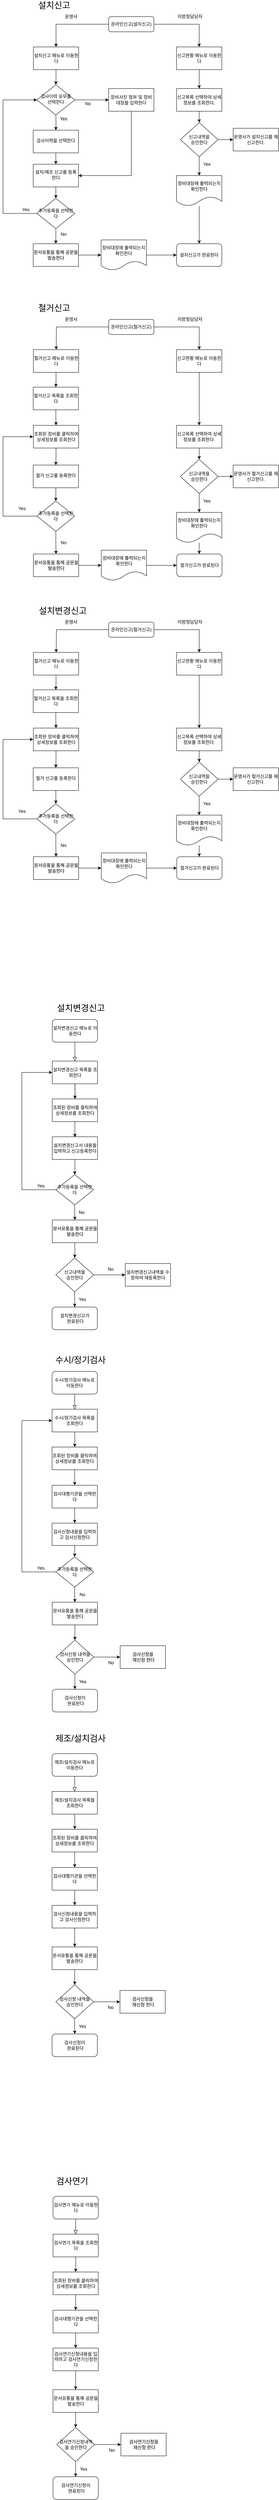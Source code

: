 <mxfile version="14.5.8" type="github">
  <diagram id="C5RBs43oDa-KdzZeNtuy" name="Page-1">
    <mxGraphModel dx="1422" dy="762" grid="1" gridSize="10" guides="1" tooltips="1" connect="1" arrows="1" fold="1" page="1" pageScale="1" pageWidth="827" pageHeight="1169" math="0" shadow="0">
      <root>
        <mxCell id="WIyWlLk6GJQsqaUBKTNV-0" />
        <mxCell id="WIyWlLk6GJQsqaUBKTNV-1" parent="WIyWlLk6GJQsqaUBKTNV-0" />
        <mxCell id="lxTzyP9Jyycn0VTd-L1F-77" value="" style="edgeStyle=orthogonalEdgeStyle;rounded=0;orthogonalLoop=1;jettySize=auto;html=1;entryX=0.5;entryY=0;entryDx=0;entryDy=0;" parent="WIyWlLk6GJQsqaUBKTNV-1" source="WIyWlLk6GJQsqaUBKTNV-3" edge="1" target="Eu_mf2mGly2LNpTWScYB-71">
          <mxGeometry relative="1" as="geometry">
            <mxPoint x="220" y="180" as="targetPoint" />
          </mxGeometry>
        </mxCell>
        <mxCell id="Eu_mf2mGly2LNpTWScYB-67" style="edgeStyle=orthogonalEdgeStyle;rounded=0;orthogonalLoop=1;jettySize=auto;html=1;entryX=0.5;entryY=0;entryDx=0;entryDy=0;" edge="1" parent="WIyWlLk6GJQsqaUBKTNV-1" source="WIyWlLk6GJQsqaUBKTNV-3" target="Eu_mf2mGly2LNpTWScYB-70">
          <mxGeometry relative="1" as="geometry">
            <Array as="points">
              <mxPoint x="600" y="100" />
            </Array>
          </mxGeometry>
        </mxCell>
        <mxCell id="WIyWlLk6GJQsqaUBKTNV-3" value="온라인신고(설치신고)" style="rounded=1;whiteSpace=wrap;html=1;fontSize=12;glass=0;strokeWidth=1;shadow=0;" parent="WIyWlLk6GJQsqaUBKTNV-1" vertex="1">
          <mxGeometry x="360" y="80" width="120" height="40" as="geometry" />
        </mxCell>
        <mxCell id="Ld-m0rTdNNkQz6go5yyE-4" value="" style="edgeStyle=orthogonalEdgeStyle;rounded=0;orthogonalLoop=1;jettySize=auto;html=1;" parent="WIyWlLk6GJQsqaUBKTNV-1" edge="1">
          <mxGeometry relative="1" as="geometry">
            <mxPoint x="270" y="300" as="sourcePoint" />
            <mxPoint x="360" y="300" as="targetPoint" />
          </mxGeometry>
        </mxCell>
        <mxCell id="Ld-m0rTdNNkQz6go5yyE-38" value="" style="edgeStyle=orthogonalEdgeStyle;rounded=0;orthogonalLoop=1;jettySize=auto;html=1;" parent="WIyWlLk6GJQsqaUBKTNV-1" target="Ld-m0rTdNNkQz6go5yyE-37" edge="1">
          <mxGeometry relative="1" as="geometry">
            <mxPoint x="220" y="340" as="sourcePoint" />
          </mxGeometry>
        </mxCell>
        <mxCell id="WIyWlLk6GJQsqaUBKTNV-6" value="검사이력 유무를 선택한다" style="rhombus;whiteSpace=wrap;html=1;shadow=0;fontFamily=Helvetica;fontSize=12;align=center;strokeWidth=1;spacing=6;spacingTop=-4;" parent="WIyWlLk6GJQsqaUBKTNV-1" vertex="1">
          <mxGeometry x="170" y="260" width="100" height="80" as="geometry" />
        </mxCell>
        <mxCell id="Ld-m0rTdNNkQz6go5yyE-19" style="edgeStyle=orthogonalEdgeStyle;rounded=0;orthogonalLoop=1;jettySize=auto;html=1;entryX=1;entryY=0.5;entryDx=0;entryDy=0;" parent="WIyWlLk6GJQsqaUBKTNV-1" target="Ld-m0rTdNNkQz6go5yyE-39" edge="1">
          <mxGeometry relative="1" as="geometry">
            <mxPoint x="290" y="530" as="targetPoint" />
            <Array as="points">
              <mxPoint x="420" y="330" />
              <mxPoint x="420" y="500" />
            </Array>
            <mxPoint x="430" y="330" as="sourcePoint" />
          </mxGeometry>
        </mxCell>
        <mxCell id="Ld-m0rTdNNkQz6go5yyE-5" value="No" style="text;html=1;align=center;verticalAlign=middle;resizable=0;points=[];autosize=1;" parent="WIyWlLk6GJQsqaUBKTNV-1" vertex="1">
          <mxGeometry x="290" y="300" width="30" height="20" as="geometry" />
        </mxCell>
        <mxCell id="Eu_mf2mGly2LNpTWScYB-81" style="edgeStyle=orthogonalEdgeStyle;rounded=0;orthogonalLoop=1;jettySize=auto;html=1;exitX=1;exitY=0.5;exitDx=0;exitDy=0;entryX=0;entryY=0.5;entryDx=0;entryDy=0;" edge="1" parent="WIyWlLk6GJQsqaUBKTNV-1" source="Ld-m0rTdNNkQz6go5yyE-28" target="Eu_mf2mGly2LNpTWScYB-83">
          <mxGeometry relative="1" as="geometry">
            <mxPoint x="710" y="405" as="targetPoint" />
          </mxGeometry>
        </mxCell>
        <mxCell id="Eu_mf2mGly2LNpTWScYB-172" value="" style="edgeStyle=orthogonalEdgeStyle;rounded=0;orthogonalLoop=1;jettySize=auto;html=1;" edge="1" parent="WIyWlLk6GJQsqaUBKTNV-1" source="Ld-m0rTdNNkQz6go5yyE-28" target="Eu_mf2mGly2LNpTWScYB-167">
          <mxGeometry relative="1" as="geometry" />
        </mxCell>
        <mxCell id="Ld-m0rTdNNkQz6go5yyE-28" value="신고내역을 &lt;br&gt;승인한다" style="rhombus;whiteSpace=wrap;html=1;" parent="WIyWlLk6GJQsqaUBKTNV-1" vertex="1">
          <mxGeometry x="550" y="360" width="100" height="90" as="geometry" />
        </mxCell>
        <mxCell id="Ld-m0rTdNNkQz6go5yyE-40" value="" style="edgeStyle=orthogonalEdgeStyle;rounded=0;orthogonalLoop=1;jettySize=auto;html=1;" parent="WIyWlLk6GJQsqaUBKTNV-1" source="Ld-m0rTdNNkQz6go5yyE-37" target="Ld-m0rTdNNkQz6go5yyE-39" edge="1">
          <mxGeometry relative="1" as="geometry" />
        </mxCell>
        <mxCell id="Ld-m0rTdNNkQz6go5yyE-37" value="검사이력을 선택한다" style="whiteSpace=wrap;html=1;shadow=0;strokeWidth=1;spacing=6;spacingTop=-4;" parent="WIyWlLk6GJQsqaUBKTNV-1" vertex="1">
          <mxGeometry x="160" y="380" width="120" height="60" as="geometry" />
        </mxCell>
        <mxCell id="Ld-m0rTdNNkQz6go5yyE-45" value="" style="edgeStyle=orthogonalEdgeStyle;rounded=0;orthogonalLoop=1;jettySize=auto;html=1;" parent="WIyWlLk6GJQsqaUBKTNV-1" source="Ld-m0rTdNNkQz6go5yyE-39" edge="1">
          <mxGeometry relative="1" as="geometry">
            <mxPoint x="220" y="560" as="targetPoint" />
          </mxGeometry>
        </mxCell>
        <mxCell id="Ld-m0rTdNNkQz6go5yyE-39" value="&lt;span&gt;설치/제조 신고를 등록한다&lt;/span&gt;" style="whiteSpace=wrap;html=1;shadow=0;strokeWidth=1;spacing=6;spacingTop=-4;" parent="WIyWlLk6GJQsqaUBKTNV-1" vertex="1">
          <mxGeometry x="160" y="470" width="120" height="60" as="geometry" />
        </mxCell>
        <mxCell id="Ld-m0rTdNNkQz6go5yyE-41" value="Yes" style="text;html=1;align=center;verticalAlign=middle;resizable=0;points=[];autosize=1;" parent="WIyWlLk6GJQsqaUBKTNV-1" vertex="1">
          <mxGeometry x="220" y="340" width="40" height="20" as="geometry" />
        </mxCell>
        <mxCell id="Ld-m0rTdNNkQz6go5yyE-42" value="Yes" style="text;html=1;align=center;verticalAlign=middle;resizable=0;points=[];autosize=1;" parent="WIyWlLk6GJQsqaUBKTNV-1" vertex="1">
          <mxGeometry x="600" y="460" width="40" height="20" as="geometry" />
        </mxCell>
        <mxCell id="Ld-m0rTdNNkQz6go5yyE-43" value="설치신고가 완료된다" style="rounded=1;whiteSpace=wrap;html=1;" parent="WIyWlLk6GJQsqaUBKTNV-1" vertex="1">
          <mxGeometry x="540" y="680" width="120" height="60" as="geometry" />
        </mxCell>
        <mxCell id="lxTzyP9Jyycn0VTd-L1F-42" value="" style="rounded=0;html=1;jettySize=auto;orthogonalLoop=1;fontSize=11;endArrow=block;endFill=0;endSize=8;strokeWidth=1;shadow=0;labelBackgroundColor=none;edgeStyle=orthogonalEdgeStyle;" parent="WIyWlLk6GJQsqaUBKTNV-1" source="lxTzyP9Jyycn0VTd-L1F-43" edge="1">
          <mxGeometry relative="1" as="geometry">
            <mxPoint x="270.5" y="2840" as="targetPoint" />
          </mxGeometry>
        </mxCell>
        <mxCell id="lxTzyP9Jyycn0VTd-L1F-43" value="설치변경신고 메뉴로 이동한다" style="rounded=1;whiteSpace=wrap;html=1;fontSize=12;glass=0;strokeWidth=1;shadow=0;" parent="WIyWlLk6GJQsqaUBKTNV-1" vertex="1">
          <mxGeometry x="210.5" y="2730" width="120" height="60" as="geometry" />
        </mxCell>
        <mxCell id="lxTzyP9Jyycn0VTd-L1F-44" value="" style="edgeStyle=orthogonalEdgeStyle;rounded=0;orthogonalLoop=1;jettySize=auto;html=1;" parent="WIyWlLk6GJQsqaUBKTNV-1" edge="1">
          <mxGeometry relative="1" as="geometry">
            <mxPoint x="270.5" y="2900" as="sourcePoint" />
            <mxPoint x="270.5" y="2940" as="targetPoint" />
          </mxGeometry>
        </mxCell>
        <mxCell id="lxTzyP9Jyycn0VTd-L1F-45" value="" style="edgeStyle=orthogonalEdgeStyle;rounded=0;orthogonalLoop=1;jettySize=auto;html=1;entryX=0.5;entryY=0;entryDx=0;entryDy=0;" parent="WIyWlLk6GJQsqaUBKTNV-1" target="lxTzyP9Jyycn0VTd-L1F-49" edge="1">
          <mxGeometry relative="1" as="geometry">
            <mxPoint x="270" y="3626" as="targetPoint" />
            <mxPoint x="270" y="3320" as="sourcePoint" />
          </mxGeometry>
        </mxCell>
        <mxCell id="lxTzyP9Jyycn0VTd-L1F-47" value="" style="edgeStyle=orthogonalEdgeStyle;rounded=0;orthogonalLoop=1;jettySize=auto;html=1;entryX=0.5;entryY=0;entryDx=0;entryDy=0;" parent="WIyWlLk6GJQsqaUBKTNV-1" source="lxTzyP9Jyycn0VTd-L1F-49" target="lxTzyP9Jyycn0VTd-L1F-54" edge="1">
          <mxGeometry relative="1" as="geometry">
            <mxPoint x="270" y="3530" as="targetPoint" />
          </mxGeometry>
        </mxCell>
        <mxCell id="lxTzyP9Jyycn0VTd-L1F-48" value="" style="edgeStyle=orthogonalEdgeStyle;rounded=0;orthogonalLoop=1;jettySize=auto;html=1;entryX=0;entryY=0.5;entryDx=0;entryDy=0;" parent="WIyWlLk6GJQsqaUBKTNV-1" source="lxTzyP9Jyycn0VTd-L1F-49" target="wN_w3vvfWrjO0FIOCe-q-7" edge="1">
          <mxGeometry relative="1" as="geometry">
            <mxPoint x="420" y="3405" as="targetPoint" />
          </mxGeometry>
        </mxCell>
        <mxCell id="lxTzyP9Jyycn0VTd-L1F-49" value="신고내역을 &lt;br&gt;승인한다" style="rhombus;whiteSpace=wrap;html=1;" parent="WIyWlLk6GJQsqaUBKTNV-1" vertex="1">
          <mxGeometry x="220" y="3360" width="100" height="90" as="geometry" />
        </mxCell>
        <mxCell id="lxTzyP9Jyycn0VTd-L1F-50" value="No" style="text;html=1;align=center;verticalAlign=middle;resizable=0;points=[];autosize=1;" parent="WIyWlLk6GJQsqaUBKTNV-1" vertex="1">
          <mxGeometry x="350" y="3380" width="30" height="20" as="geometry" />
        </mxCell>
        <mxCell id="lxTzyP9Jyycn0VTd-L1F-53" value="Yes" style="text;html=1;align=center;verticalAlign=middle;resizable=0;points=[];autosize=1;" parent="WIyWlLk6GJQsqaUBKTNV-1" vertex="1">
          <mxGeometry x="270" y="3460" width="40" height="20" as="geometry" />
        </mxCell>
        <mxCell id="lxTzyP9Jyycn0VTd-L1F-54" value="설치변경신고가&lt;br&gt;&amp;nbsp;완료된다" style="rounded=1;whiteSpace=wrap;html=1;" parent="WIyWlLk6GJQsqaUBKTNV-1" vertex="1">
          <mxGeometry x="210" y="3490" width="120" height="60" as="geometry" />
        </mxCell>
        <mxCell id="lxTzyP9Jyycn0VTd-L1F-59" value="&lt;font style=&quot;font-size: 23px&quot;&gt;설치신고&lt;/font&gt;" style="text;html=1;align=center;verticalAlign=middle;resizable=0;points=[];autosize=1;strokeColor=none;" parent="WIyWlLk6GJQsqaUBKTNV-1" vertex="1">
          <mxGeometry x="160" y="40" width="110" height="20" as="geometry" />
        </mxCell>
        <mxCell id="lxTzyP9Jyycn0VTd-L1F-60" value="&lt;font style=&quot;font-size: 23px&quot;&gt;설치변경신고&lt;/font&gt;" style="text;html=1;align=center;verticalAlign=middle;resizable=0;points=[];autosize=1;strokeColor=none;" parent="WIyWlLk6GJQsqaUBKTNV-1" vertex="1">
          <mxGeometry x="210.5" y="2690" width="150" height="20" as="geometry" />
        </mxCell>
        <mxCell id="lxTzyP9Jyycn0VTd-L1F-62" value="" style="rounded=0;html=1;jettySize=auto;orthogonalLoop=1;fontSize=11;endArrow=block;endFill=0;endSize=8;strokeWidth=1;shadow=0;labelBackgroundColor=none;edgeStyle=orthogonalEdgeStyle;" parent="WIyWlLk6GJQsqaUBKTNV-1" source="lxTzyP9Jyycn0VTd-L1F-63" target="lxTzyP9Jyycn0VTd-L1F-74" edge="1">
          <mxGeometry relative="1" as="geometry">
            <mxPoint x="270" y="3750" as="targetPoint" />
          </mxGeometry>
        </mxCell>
        <mxCell id="lxTzyP9Jyycn0VTd-L1F-63" value="수시/정기검사 메뉴로 이동한다" style="rounded=1;whiteSpace=wrap;html=1;fontSize=12;glass=0;strokeWidth=1;shadow=0;" parent="WIyWlLk6GJQsqaUBKTNV-1" vertex="1">
          <mxGeometry x="210" y="3660" width="120" height="60" as="geometry" />
        </mxCell>
        <mxCell id="lxTzyP9Jyycn0VTd-L1F-64" value="" style="edgeStyle=orthogonalEdgeStyle;rounded=0;orthogonalLoop=1;jettySize=auto;html=1;" parent="WIyWlLk6GJQsqaUBKTNV-1" edge="1">
          <mxGeometry relative="1" as="geometry">
            <mxPoint x="270" y="3820" as="sourcePoint" />
            <mxPoint x="270" y="3860" as="targetPoint" />
          </mxGeometry>
        </mxCell>
        <mxCell id="lxTzyP9Jyycn0VTd-L1F-65" value="" style="edgeStyle=orthogonalEdgeStyle;rounded=0;orthogonalLoop=1;jettySize=auto;html=1;entryX=0.5;entryY=0;entryDx=0;entryDy=0;" parent="WIyWlLk6GJQsqaUBKTNV-1" target="lxTzyP9Jyycn0VTd-L1F-69" edge="1">
          <mxGeometry relative="1" as="geometry">
            <mxPoint x="265.5" y="4645" as="targetPoint" />
            <mxPoint x="265.5" y="4330" as="sourcePoint" />
            <Array as="points">
              <mxPoint x="270.5" y="4330" />
            </Array>
          </mxGeometry>
        </mxCell>
        <mxCell id="lxTzyP9Jyycn0VTd-L1F-67" value="" style="edgeStyle=orthogonalEdgeStyle;rounded=0;orthogonalLoop=1;jettySize=auto;html=1;" parent="WIyWlLk6GJQsqaUBKTNV-1" source="lxTzyP9Jyycn0VTd-L1F-69" edge="1">
          <mxGeometry relative="1" as="geometry">
            <mxPoint x="270.5" y="4500" as="targetPoint" />
          </mxGeometry>
        </mxCell>
        <mxCell id="lxTzyP9Jyycn0VTd-L1F-68" value="" style="edgeStyle=orthogonalEdgeStyle;rounded=0;orthogonalLoop=1;jettySize=auto;html=1;entryX=0;entryY=0.5;entryDx=0;entryDy=0;" parent="WIyWlLk6GJQsqaUBKTNV-1" source="lxTzyP9Jyycn0VTd-L1F-69" target="wN_w3vvfWrjO0FIOCe-q-33" edge="1">
          <mxGeometry relative="1" as="geometry">
            <mxPoint x="395.5" y="4415" as="targetPoint" />
          </mxGeometry>
        </mxCell>
        <mxCell id="lxTzyP9Jyycn0VTd-L1F-69" value="검사신청 내역을 &lt;br&gt;승인한다" style="rhombus;whiteSpace=wrap;html=1;" parent="WIyWlLk6GJQsqaUBKTNV-1" vertex="1">
          <mxGeometry x="220.5" y="4370" width="100" height="90" as="geometry" />
        </mxCell>
        <mxCell id="lxTzyP9Jyycn0VTd-L1F-70" value="No" style="text;html=1;align=center;verticalAlign=middle;resizable=0;points=[];autosize=1;" parent="WIyWlLk6GJQsqaUBKTNV-1" vertex="1">
          <mxGeometry x="350.5" y="4420" width="30" height="20" as="geometry" />
        </mxCell>
        <mxCell id="lxTzyP9Jyycn0VTd-L1F-72" value="Yes" style="text;html=1;align=center;verticalAlign=middle;resizable=0;points=[];autosize=1;" parent="WIyWlLk6GJQsqaUBKTNV-1" vertex="1">
          <mxGeometry x="270.5" y="4470" width="40" height="20" as="geometry" />
        </mxCell>
        <mxCell id="lxTzyP9Jyycn0VTd-L1F-73" value="검사신청이&lt;br&gt;&amp;nbsp;완료된다" style="rounded=1;whiteSpace=wrap;html=1;" parent="WIyWlLk6GJQsqaUBKTNV-1" vertex="1">
          <mxGeometry x="210.5" y="4500" width="120" height="60" as="geometry" />
        </mxCell>
        <mxCell id="lxTzyP9Jyycn0VTd-L1F-74" value="수시/정기검사 목록을 조회한다" style="rounded=0;whiteSpace=wrap;html=1;" parent="WIyWlLk6GJQsqaUBKTNV-1" vertex="1">
          <mxGeometry x="210" y="3760" width="120" height="60" as="geometry" />
        </mxCell>
        <mxCell id="lxTzyP9Jyycn0VTd-L1F-75" value="&lt;font style=&quot;font-size: 23px&quot;&gt;수시/정기검사&lt;/font&gt;" style="text;html=1;align=center;verticalAlign=middle;resizable=0;points=[];autosize=1;strokeColor=none;" parent="WIyWlLk6GJQsqaUBKTNV-1" vertex="1">
          <mxGeometry x="205" y="3620" width="160" height="20" as="geometry" />
        </mxCell>
        <mxCell id="lxTzyP9Jyycn0VTd-L1F-90" value="&lt;span&gt;장비사진 첨부 및 장비대장을 입력한다&lt;/span&gt;" style="rounded=0;whiteSpace=wrap;html=1;" parent="WIyWlLk6GJQsqaUBKTNV-1" vertex="1">
          <mxGeometry x="360" y="270" width="120" height="60" as="geometry" />
        </mxCell>
        <mxCell id="wN_w3vvfWrjO0FIOCe-q-0" value="" style="edgeStyle=orthogonalEdgeStyle;rounded=0;orthogonalLoop=1;jettySize=auto;html=1;" parent="WIyWlLk6GJQsqaUBKTNV-1" edge="1">
          <mxGeometry relative="1" as="geometry">
            <mxPoint x="270.5" y="2900" as="sourcePoint" />
            <mxPoint x="270.5" y="2940" as="targetPoint" />
          </mxGeometry>
        </mxCell>
        <mxCell id="wN_w3vvfWrjO0FIOCe-q-1" value="" style="edgeStyle=orthogonalEdgeStyle;rounded=0;orthogonalLoop=1;jettySize=auto;html=1;" parent="WIyWlLk6GJQsqaUBKTNV-1" edge="1">
          <mxGeometry relative="1" as="geometry">
            <mxPoint x="270.5" y="3000" as="sourcePoint" />
            <mxPoint x="270.5" y="3041" as="targetPoint" />
          </mxGeometry>
        </mxCell>
        <mxCell id="wN_w3vvfWrjO0FIOCe-q-2" value="설치변경신고 목록을 조회한다" style="rounded=0;whiteSpace=wrap;html=1;" parent="WIyWlLk6GJQsqaUBKTNV-1" vertex="1">
          <mxGeometry x="210.5" y="2840" width="120" height="60" as="geometry" />
        </mxCell>
        <mxCell id="wN_w3vvfWrjO0FIOCe-q-3" value="&lt;span&gt;조회된 장비를 클릭하여 상세정보를 조회한다&lt;/span&gt;" style="rounded=0;whiteSpace=wrap;html=1;" parent="WIyWlLk6GJQsqaUBKTNV-1" vertex="1">
          <mxGeometry x="210.5" y="2940" width="120" height="60" as="geometry" />
        </mxCell>
        <mxCell id="Eu_mf2mGly2LNpTWScYB-55" value="" style="edgeStyle=orthogonalEdgeStyle;rounded=0;orthogonalLoop=1;jettySize=auto;html=1;" edge="1" parent="WIyWlLk6GJQsqaUBKTNV-1" source="wN_w3vvfWrjO0FIOCe-q-4" target="Eu_mf2mGly2LNpTWScYB-52">
          <mxGeometry relative="1" as="geometry" />
        </mxCell>
        <mxCell id="wN_w3vvfWrjO0FIOCe-q-4" value="&lt;span&gt;설치변경신고서 내용을 입력하고 신고등록한다&lt;/span&gt;" style="rounded=0;whiteSpace=wrap;html=1;" parent="WIyWlLk6GJQsqaUBKTNV-1" vertex="1">
          <mxGeometry x="210.5" y="3040" width="120" height="60" as="geometry" />
        </mxCell>
        <mxCell id="wN_w3vvfWrjO0FIOCe-q-5" value="&#xa;&#xa;&lt;span style=&quot;color: rgb(0, 0, 0); font-family: helvetica; font-size: 12px; font-style: normal; font-weight: 400; letter-spacing: normal; text-align: center; text-indent: 0px; text-transform: none; word-spacing: 0px; background-color: rgb(248, 249, 250); display: inline; float: none;&quot;&gt;문서유통을 통해 공문을 발송한다&lt;/span&gt;&#xa;&#xa;" style="rounded=0;whiteSpace=wrap;html=1;" parent="WIyWlLk6GJQsqaUBKTNV-1" vertex="1">
          <mxGeometry x="210.5" y="3260" width="120" height="60" as="geometry" />
        </mxCell>
        <mxCell id="wN_w3vvfWrjO0FIOCe-q-7" value="설치변경신고내역을 수정하여 재등록한다" style="rounded=0;whiteSpace=wrap;html=1;" parent="WIyWlLk6GJQsqaUBKTNV-1" vertex="1">
          <mxGeometry x="404" y="3375" width="120" height="60" as="geometry" />
        </mxCell>
        <mxCell id="Eu_mf2mGly2LNpTWScYB-170" value="" style="edgeStyle=orthogonalEdgeStyle;rounded=0;orthogonalLoop=1;jettySize=auto;html=1;" edge="1" parent="WIyWlLk6GJQsqaUBKTNV-1" source="wN_w3vvfWrjO0FIOCe-q-8" target="Eu_mf2mGly2LNpTWScYB-169">
          <mxGeometry relative="1" as="geometry" />
        </mxCell>
        <mxCell id="wN_w3vvfWrjO0FIOCe-q-8" value="&#xa;&#xa;&lt;span style=&quot;color: rgb(0, 0, 0); font-family: helvetica; font-size: 12px; font-style: normal; font-weight: 400; letter-spacing: normal; text-align: center; text-indent: 0px; text-transform: none; word-spacing: 0px; background-color: rgb(248, 249, 250); display: inline; float: none;&quot;&gt;문서유통을 통해 공문을 발송한다&lt;/span&gt;&#xa;&#xa;" style="rounded=0;whiteSpace=wrap;html=1;" parent="WIyWlLk6GJQsqaUBKTNV-1" vertex="1">
          <mxGeometry x="160" y="680" width="120" height="60" as="geometry" />
        </mxCell>
        <mxCell id="wN_w3vvfWrjO0FIOCe-q-22" value="&lt;font style=&quot;font-size: 23px&quot;&gt;제조/설치검사&lt;/font&gt;" style="text;html=1;align=center;verticalAlign=middle;resizable=0;points=[];autosize=1;strokeColor=none;" parent="WIyWlLk6GJQsqaUBKTNV-1" vertex="1">
          <mxGeometry x="205" y="4620" width="160" height="20" as="geometry" />
        </mxCell>
        <mxCell id="wN_w3vvfWrjO0FIOCe-q-28" value="" style="edgeStyle=orthogonalEdgeStyle;rounded=0;orthogonalLoop=1;jettySize=auto;html=1;" parent="WIyWlLk6GJQsqaUBKTNV-1" edge="1">
          <mxGeometry relative="1" as="geometry">
            <mxPoint x="270" y="3920" as="sourcePoint" />
            <mxPoint x="270" y="3961" as="targetPoint" />
          </mxGeometry>
        </mxCell>
        <mxCell id="wN_w3vvfWrjO0FIOCe-q-30" value="&lt;span&gt;조회된 장비를 클릭하여 상세정보를 조회한다&lt;/span&gt;" style="rounded=0;whiteSpace=wrap;html=1;" parent="WIyWlLk6GJQsqaUBKTNV-1" vertex="1">
          <mxGeometry x="210" y="3860" width="120" height="60" as="geometry" />
        </mxCell>
        <mxCell id="wN_w3vvfWrjO0FIOCe-q-37" value="" style="edgeStyle=orthogonalEdgeStyle;rounded=0;orthogonalLoop=1;jettySize=auto;html=1;" parent="WIyWlLk6GJQsqaUBKTNV-1" source="wN_w3vvfWrjO0FIOCe-q-31" target="wN_w3vvfWrjO0FIOCe-q-36" edge="1">
          <mxGeometry relative="1" as="geometry" />
        </mxCell>
        <mxCell id="wN_w3vvfWrjO0FIOCe-q-31" value="&lt;span&gt;검사대행기관을 선택한다&lt;br&gt;&lt;/span&gt;" style="rounded=0;whiteSpace=wrap;html=1;" parent="WIyWlLk6GJQsqaUBKTNV-1" vertex="1">
          <mxGeometry x="210" y="3961" width="120" height="60" as="geometry" />
        </mxCell>
        <mxCell id="wN_w3vvfWrjO0FIOCe-q-32" value="&lt;span&gt;문서유통을 통해 공문을 발송한다&lt;/span&gt;" style="rounded=0;whiteSpace=wrap;html=1;" parent="WIyWlLk6GJQsqaUBKTNV-1" vertex="1">
          <mxGeometry x="210.5" y="4270" width="120" height="60" as="geometry" />
        </mxCell>
        <mxCell id="wN_w3vvfWrjO0FIOCe-q-33" value="&#xa;&#xa;&lt;span style=&quot;color: rgb(0, 0, 0); font-family: helvetica; font-size: 12px; font-style: normal; font-weight: 400; letter-spacing: normal; text-align: center; text-indent: 0px; text-transform: none; word-spacing: 0px; background-color: rgb(248, 249, 250); display: inline; float: none;&quot;&gt;검사신청을&lt;/span&gt;&lt;br style=&quot;color: rgb(0, 0, 0); font-family: helvetica; font-size: 12px; font-style: normal; font-weight: 400; letter-spacing: normal; text-align: center; text-indent: 0px; text-transform: none; word-spacing: 0px; background-color: rgb(248, 249, 250);&quot;&gt;&lt;span style=&quot;color: rgb(0, 0, 0); font-family: helvetica; font-size: 12px; font-style: normal; font-weight: 400; letter-spacing: normal; text-align: center; text-indent: 0px; text-transform: none; word-spacing: 0px; background-color: rgb(248, 249, 250); display: inline; float: none;&quot;&gt;&amp;nbsp;재신청 한다&lt;/span&gt;&#xa;&#xa;" style="rounded=0;whiteSpace=wrap;html=1;" parent="WIyWlLk6GJQsqaUBKTNV-1" vertex="1">
          <mxGeometry x="390.5" y="4385" width="120" height="60" as="geometry" />
        </mxCell>
        <mxCell id="Eu_mf2mGly2LNpTWScYB-66" style="edgeStyle=orthogonalEdgeStyle;rounded=0;orthogonalLoop=1;jettySize=auto;html=1;entryX=0.5;entryY=0;entryDx=0;entryDy=0;" edge="1" parent="WIyWlLk6GJQsqaUBKTNV-1" source="wN_w3vvfWrjO0FIOCe-q-36" target="Eu_mf2mGly2LNpTWScYB-58">
          <mxGeometry relative="1" as="geometry" />
        </mxCell>
        <mxCell id="wN_w3vvfWrjO0FIOCe-q-36" value="검사신청내용을 입력하고 검사신청한다" style="rounded=0;whiteSpace=wrap;html=1;" parent="WIyWlLk6GJQsqaUBKTNV-1" vertex="1">
          <mxGeometry x="210" y="4061" width="120" height="59" as="geometry" />
        </mxCell>
        <mxCell id="Eu_mf2mGly2LNpTWScYB-0" value="" style="rounded=0;html=1;jettySize=auto;orthogonalLoop=1;fontSize=11;endArrow=block;endFill=0;endSize=8;strokeWidth=1;shadow=0;labelBackgroundColor=none;edgeStyle=orthogonalEdgeStyle;" edge="1" parent="WIyWlLk6GJQsqaUBKTNV-1" source="Eu_mf2mGly2LNpTWScYB-1" target="Eu_mf2mGly2LNpTWScYB-10">
          <mxGeometry relative="1" as="geometry">
            <mxPoint x="270" y="4760" as="targetPoint" />
          </mxGeometry>
        </mxCell>
        <mxCell id="Eu_mf2mGly2LNpTWScYB-1" value="제조/설치검사 메뉴로 이동한다" style="rounded=1;whiteSpace=wrap;html=1;fontSize=12;glass=0;strokeWidth=1;shadow=0;" vertex="1" parent="WIyWlLk6GJQsqaUBKTNV-1">
          <mxGeometry x="210" y="4670" width="120" height="60" as="geometry" />
        </mxCell>
        <mxCell id="Eu_mf2mGly2LNpTWScYB-2" value="" style="edgeStyle=orthogonalEdgeStyle;rounded=0;orthogonalLoop=1;jettySize=auto;html=1;" edge="1" parent="WIyWlLk6GJQsqaUBKTNV-1">
          <mxGeometry relative="1" as="geometry">
            <mxPoint x="270" y="4830" as="sourcePoint" />
            <mxPoint x="270" y="4870" as="targetPoint" />
          </mxGeometry>
        </mxCell>
        <mxCell id="Eu_mf2mGly2LNpTWScYB-3" value="" style="edgeStyle=orthogonalEdgeStyle;rounded=0;orthogonalLoop=1;jettySize=auto;html=1;entryX=0.5;entryY=0;entryDx=0;entryDy=0;" edge="1" parent="WIyWlLk6GJQsqaUBKTNV-1" target="Eu_mf2mGly2LNpTWScYB-6">
          <mxGeometry relative="1" as="geometry">
            <mxPoint x="265" y="5556" as="targetPoint" />
            <mxPoint x="265" y="5241" as="sourcePoint" />
            <Array as="points">
              <mxPoint x="270" y="5241" />
            </Array>
          </mxGeometry>
        </mxCell>
        <mxCell id="Eu_mf2mGly2LNpTWScYB-4" value="" style="edgeStyle=orthogonalEdgeStyle;rounded=0;orthogonalLoop=1;jettySize=auto;html=1;" edge="1" parent="WIyWlLk6GJQsqaUBKTNV-1" source="Eu_mf2mGly2LNpTWScYB-6">
          <mxGeometry relative="1" as="geometry">
            <mxPoint x="270" y="5411" as="targetPoint" />
          </mxGeometry>
        </mxCell>
        <mxCell id="Eu_mf2mGly2LNpTWScYB-5" value="" style="edgeStyle=orthogonalEdgeStyle;rounded=0;orthogonalLoop=1;jettySize=auto;html=1;entryX=0;entryY=0.5;entryDx=0;entryDy=0;" edge="1" parent="WIyWlLk6GJQsqaUBKTNV-1" source="Eu_mf2mGly2LNpTWScYB-6" target="Eu_mf2mGly2LNpTWScYB-17">
          <mxGeometry relative="1" as="geometry">
            <mxPoint x="395" y="5326" as="targetPoint" />
          </mxGeometry>
        </mxCell>
        <mxCell id="Eu_mf2mGly2LNpTWScYB-6" value="검사신청 내역을 &lt;br&gt;승인한다" style="rhombus;whiteSpace=wrap;html=1;" vertex="1" parent="WIyWlLk6GJQsqaUBKTNV-1">
          <mxGeometry x="220" y="5281" width="100" height="90" as="geometry" />
        </mxCell>
        <mxCell id="Eu_mf2mGly2LNpTWScYB-7" value="No" style="text;html=1;align=center;verticalAlign=middle;resizable=0;points=[];autosize=1;" vertex="1" parent="WIyWlLk6GJQsqaUBKTNV-1">
          <mxGeometry x="350" y="5331" width="30" height="20" as="geometry" />
        </mxCell>
        <mxCell id="Eu_mf2mGly2LNpTWScYB-8" value="Yes" style="text;html=1;align=center;verticalAlign=middle;resizable=0;points=[];autosize=1;" vertex="1" parent="WIyWlLk6GJQsqaUBKTNV-1">
          <mxGeometry x="270" y="5381" width="40" height="20" as="geometry" />
        </mxCell>
        <mxCell id="Eu_mf2mGly2LNpTWScYB-9" value="검사신청이&lt;br&gt;&amp;nbsp;완료된다" style="rounded=1;whiteSpace=wrap;html=1;" vertex="1" parent="WIyWlLk6GJQsqaUBKTNV-1">
          <mxGeometry x="210" y="5411" width="120" height="60" as="geometry" />
        </mxCell>
        <mxCell id="Eu_mf2mGly2LNpTWScYB-10" value="제조/설치검사 목록을 조회한다" style="rounded=0;whiteSpace=wrap;html=1;" vertex="1" parent="WIyWlLk6GJQsqaUBKTNV-1">
          <mxGeometry x="210" y="4770" width="120" height="60" as="geometry" />
        </mxCell>
        <mxCell id="Eu_mf2mGly2LNpTWScYB-12" value="" style="edgeStyle=orthogonalEdgeStyle;rounded=0;orthogonalLoop=1;jettySize=auto;html=1;" edge="1" parent="WIyWlLk6GJQsqaUBKTNV-1">
          <mxGeometry relative="1" as="geometry">
            <mxPoint x="270" y="4930" as="sourcePoint" />
            <mxPoint x="270" y="4971" as="targetPoint" />
          </mxGeometry>
        </mxCell>
        <mxCell id="Eu_mf2mGly2LNpTWScYB-13" value="&lt;span&gt;조회된 장비를 클릭하여 상세정보를 조회한다&lt;/span&gt;" style="rounded=0;whiteSpace=wrap;html=1;" vertex="1" parent="WIyWlLk6GJQsqaUBKTNV-1">
          <mxGeometry x="210" y="4870" width="120" height="60" as="geometry" />
        </mxCell>
        <mxCell id="Eu_mf2mGly2LNpTWScYB-14" value="" style="edgeStyle=orthogonalEdgeStyle;rounded=0;orthogonalLoop=1;jettySize=auto;html=1;" edge="1" parent="WIyWlLk6GJQsqaUBKTNV-1" source="Eu_mf2mGly2LNpTWScYB-15" target="Eu_mf2mGly2LNpTWScYB-19">
          <mxGeometry relative="1" as="geometry" />
        </mxCell>
        <mxCell id="Eu_mf2mGly2LNpTWScYB-15" value="&lt;span&gt;검사대행기관을 선택한다&lt;br&gt;&lt;/span&gt;" style="rounded=0;whiteSpace=wrap;html=1;" vertex="1" parent="WIyWlLk6GJQsqaUBKTNV-1">
          <mxGeometry x="210" y="4971" width="120" height="60" as="geometry" />
        </mxCell>
        <mxCell id="Eu_mf2mGly2LNpTWScYB-16" value="&lt;span&gt;문서유통을 통해 공문을 발송한다&lt;/span&gt;" style="rounded=0;whiteSpace=wrap;html=1;" vertex="1" parent="WIyWlLk6GJQsqaUBKTNV-1">
          <mxGeometry x="210" y="5181" width="120" height="60" as="geometry" />
        </mxCell>
        <mxCell id="Eu_mf2mGly2LNpTWScYB-17" value="&#xa;&#xa;&lt;span style=&quot;color: rgb(0, 0, 0); font-family: helvetica; font-size: 12px; font-style: normal; font-weight: 400; letter-spacing: normal; text-align: center; text-indent: 0px; text-transform: none; word-spacing: 0px; background-color: rgb(248, 249, 250); display: inline; float: none;&quot;&gt;검사신청을&lt;/span&gt;&lt;br style=&quot;color: rgb(0, 0, 0); font-family: helvetica; font-size: 12px; font-style: normal; font-weight: 400; letter-spacing: normal; text-align: center; text-indent: 0px; text-transform: none; word-spacing: 0px; background-color: rgb(248, 249, 250);&quot;&gt;&lt;span style=&quot;color: rgb(0, 0, 0); font-family: helvetica; font-size: 12px; font-style: normal; font-weight: 400; letter-spacing: normal; text-align: center; text-indent: 0px; text-transform: none; word-spacing: 0px; background-color: rgb(248, 249, 250); display: inline; float: none;&quot;&gt;&amp;nbsp;재신청 한다&lt;/span&gt;&#xa;&#xa;" style="rounded=0;whiteSpace=wrap;html=1;" vertex="1" parent="WIyWlLk6GJQsqaUBKTNV-1">
          <mxGeometry x="390" y="5296" width="120" height="60" as="geometry" />
        </mxCell>
        <mxCell id="Eu_mf2mGly2LNpTWScYB-18" value="" style="edgeStyle=orthogonalEdgeStyle;rounded=0;orthogonalLoop=1;jettySize=auto;html=1;" edge="1" parent="WIyWlLk6GJQsqaUBKTNV-1" source="Eu_mf2mGly2LNpTWScYB-19" target="Eu_mf2mGly2LNpTWScYB-16">
          <mxGeometry relative="1" as="geometry" />
        </mxCell>
        <mxCell id="Eu_mf2mGly2LNpTWScYB-19" value="검사신청내용을 입력하고 검사신청한다" style="rounded=0;whiteSpace=wrap;html=1;" vertex="1" parent="WIyWlLk6GJQsqaUBKTNV-1">
          <mxGeometry x="210" y="5071" width="120" height="60" as="geometry" />
        </mxCell>
        <mxCell id="Eu_mf2mGly2LNpTWScYB-20" value="&lt;font style=&quot;font-size: 23px&quot;&gt;검사연기&lt;/font&gt;" style="text;html=1;align=center;verticalAlign=middle;resizable=0;points=[];autosize=1;strokeColor=none;" vertex="1" parent="WIyWlLk6GJQsqaUBKTNV-1">
          <mxGeometry x="207.5" y="5790" width="110" height="20" as="geometry" />
        </mxCell>
        <mxCell id="Eu_mf2mGly2LNpTWScYB-21" value="" style="rounded=0;html=1;jettySize=auto;orthogonalLoop=1;fontSize=11;endArrow=block;endFill=0;endSize=8;strokeWidth=1;shadow=0;labelBackgroundColor=none;edgeStyle=orthogonalEdgeStyle;" edge="1" parent="WIyWlLk6GJQsqaUBKTNV-1" source="Eu_mf2mGly2LNpTWScYB-22" target="Eu_mf2mGly2LNpTWScYB-31">
          <mxGeometry relative="1" as="geometry">
            <mxPoint x="272.5" y="5930" as="targetPoint" />
          </mxGeometry>
        </mxCell>
        <mxCell id="Eu_mf2mGly2LNpTWScYB-22" value="검사연기 메뉴로 이동한다" style="rounded=1;whiteSpace=wrap;html=1;fontSize=12;glass=0;strokeWidth=1;shadow=0;" vertex="1" parent="WIyWlLk6GJQsqaUBKTNV-1">
          <mxGeometry x="212.5" y="5840" width="120" height="60" as="geometry" />
        </mxCell>
        <mxCell id="Eu_mf2mGly2LNpTWScYB-23" value="" style="edgeStyle=orthogonalEdgeStyle;rounded=0;orthogonalLoop=1;jettySize=auto;html=1;" edge="1" parent="WIyWlLk6GJQsqaUBKTNV-1">
          <mxGeometry relative="1" as="geometry">
            <mxPoint x="272.5" y="6000" as="sourcePoint" />
            <mxPoint x="272.5" y="6040" as="targetPoint" />
          </mxGeometry>
        </mxCell>
        <mxCell id="Eu_mf2mGly2LNpTWScYB-24" value="" style="edgeStyle=orthogonalEdgeStyle;rounded=0;orthogonalLoop=1;jettySize=auto;html=1;entryX=0.5;entryY=0;entryDx=0;entryDy=0;" edge="1" parent="WIyWlLk6GJQsqaUBKTNV-1" target="Eu_mf2mGly2LNpTWScYB-27">
          <mxGeometry relative="1" as="geometry">
            <mxPoint x="267.5" y="6726" as="targetPoint" />
            <mxPoint x="267.5" y="6411" as="sourcePoint" />
            <Array as="points">
              <mxPoint x="272.5" y="6411" />
            </Array>
          </mxGeometry>
        </mxCell>
        <mxCell id="Eu_mf2mGly2LNpTWScYB-25" value="" style="edgeStyle=orthogonalEdgeStyle;rounded=0;orthogonalLoop=1;jettySize=auto;html=1;" edge="1" parent="WIyWlLk6GJQsqaUBKTNV-1" source="Eu_mf2mGly2LNpTWScYB-27">
          <mxGeometry relative="1" as="geometry">
            <mxPoint x="272.5" y="6581" as="targetPoint" />
          </mxGeometry>
        </mxCell>
        <mxCell id="Eu_mf2mGly2LNpTWScYB-26" value="" style="edgeStyle=orthogonalEdgeStyle;rounded=0;orthogonalLoop=1;jettySize=auto;html=1;entryX=0;entryY=0.5;entryDx=0;entryDy=0;" edge="1" parent="WIyWlLk6GJQsqaUBKTNV-1" source="Eu_mf2mGly2LNpTWScYB-27" target="Eu_mf2mGly2LNpTWScYB-37">
          <mxGeometry relative="1" as="geometry">
            <mxPoint x="397.5" y="6496" as="targetPoint" />
          </mxGeometry>
        </mxCell>
        <mxCell id="Eu_mf2mGly2LNpTWScYB-27" value="검사연기신청내역을&amp;nbsp;승인한다" style="rhombus;whiteSpace=wrap;html=1;" vertex="1" parent="WIyWlLk6GJQsqaUBKTNV-1">
          <mxGeometry x="222.5" y="6451" width="100" height="90" as="geometry" />
        </mxCell>
        <mxCell id="Eu_mf2mGly2LNpTWScYB-28" value="No" style="text;html=1;align=center;verticalAlign=middle;resizable=0;points=[];autosize=1;" vertex="1" parent="WIyWlLk6GJQsqaUBKTNV-1">
          <mxGeometry x="352.5" y="6501" width="30" height="20" as="geometry" />
        </mxCell>
        <mxCell id="Eu_mf2mGly2LNpTWScYB-29" value="Yes" style="text;html=1;align=center;verticalAlign=middle;resizable=0;points=[];autosize=1;" vertex="1" parent="WIyWlLk6GJQsqaUBKTNV-1">
          <mxGeometry x="272.5" y="6551" width="40" height="20" as="geometry" />
        </mxCell>
        <mxCell id="Eu_mf2mGly2LNpTWScYB-30" value="검사연기신청이&lt;br&gt;&amp;nbsp;완료된다" style="rounded=1;whiteSpace=wrap;html=1;" vertex="1" parent="WIyWlLk6GJQsqaUBKTNV-1">
          <mxGeometry x="212.5" y="6581" width="120" height="60" as="geometry" />
        </mxCell>
        <mxCell id="Eu_mf2mGly2LNpTWScYB-31" value="검사연기 목록을 조회한다" style="rounded=0;whiteSpace=wrap;html=1;" vertex="1" parent="WIyWlLk6GJQsqaUBKTNV-1">
          <mxGeometry x="212.5" y="5940" width="120" height="60" as="geometry" />
        </mxCell>
        <mxCell id="Eu_mf2mGly2LNpTWScYB-32" value="" style="edgeStyle=orthogonalEdgeStyle;rounded=0;orthogonalLoop=1;jettySize=auto;html=1;" edge="1" parent="WIyWlLk6GJQsqaUBKTNV-1">
          <mxGeometry relative="1" as="geometry">
            <mxPoint x="272.5" y="6100" as="sourcePoint" />
            <mxPoint x="272.5" y="6141" as="targetPoint" />
          </mxGeometry>
        </mxCell>
        <mxCell id="Eu_mf2mGly2LNpTWScYB-33" value="&lt;span&gt;조회된 장비를 클릭하여 상세정보를 조회한다&lt;/span&gt;" style="rounded=0;whiteSpace=wrap;html=1;" vertex="1" parent="WIyWlLk6GJQsqaUBKTNV-1">
          <mxGeometry x="212.5" y="6040" width="120" height="60" as="geometry" />
        </mxCell>
        <mxCell id="Eu_mf2mGly2LNpTWScYB-34" value="" style="edgeStyle=orthogonalEdgeStyle;rounded=0;orthogonalLoop=1;jettySize=auto;html=1;" edge="1" parent="WIyWlLk6GJQsqaUBKTNV-1" source="Eu_mf2mGly2LNpTWScYB-35" target="Eu_mf2mGly2LNpTWScYB-39">
          <mxGeometry relative="1" as="geometry" />
        </mxCell>
        <mxCell id="Eu_mf2mGly2LNpTWScYB-35" value="&lt;span&gt;검사대행기관을 선택한다&lt;br&gt;&lt;/span&gt;" style="rounded=0;whiteSpace=wrap;html=1;" vertex="1" parent="WIyWlLk6GJQsqaUBKTNV-1">
          <mxGeometry x="212.5" y="6141" width="120" height="60" as="geometry" />
        </mxCell>
        <mxCell id="Eu_mf2mGly2LNpTWScYB-36" value="&lt;span&gt;문서유통을 통해 공문을 발송한다&lt;/span&gt;" style="rounded=0;whiteSpace=wrap;html=1;" vertex="1" parent="WIyWlLk6GJQsqaUBKTNV-1">
          <mxGeometry x="212.5" y="6351" width="120" height="60" as="geometry" />
        </mxCell>
        <mxCell id="Eu_mf2mGly2LNpTWScYB-37" value="&lt;span style=&quot;color: rgb(0 , 0 , 0) ; font-family: &amp;#34;helvetica&amp;#34; ; font-size: 12px ; font-style: normal ; font-weight: 400 ; letter-spacing: normal ; text-align: center ; text-indent: 0px ; text-transform: none ; word-spacing: 0px ; background-color: rgb(248 , 249 , 250) ; display: inline ; float: none&quot;&gt;검사연기신청을&lt;/span&gt;&lt;br style=&quot;color: rgb(0 , 0 , 0) ; font-family: &amp;#34;helvetica&amp;#34; ; font-size: 12px ; font-style: normal ; font-weight: 400 ; letter-spacing: normal ; text-align: center ; text-indent: 0px ; text-transform: none ; word-spacing: 0px ; background-color: rgb(248 , 249 , 250)&quot;&gt;&lt;span style=&quot;color: rgb(0 , 0 , 0) ; font-family: &amp;#34;helvetica&amp;#34; ; font-size: 12px ; font-style: normal ; font-weight: 400 ; letter-spacing: normal ; text-align: center ; text-indent: 0px ; text-transform: none ; word-spacing: 0px ; background-color: rgb(248 , 249 , 250) ; display: inline ; float: none&quot;&gt;&amp;nbsp;재신청 한다&lt;/span&gt;" style="rounded=0;whiteSpace=wrap;html=1;" vertex="1" parent="WIyWlLk6GJQsqaUBKTNV-1">
          <mxGeometry x="392.5" y="6466" width="120" height="60" as="geometry" />
        </mxCell>
        <mxCell id="Eu_mf2mGly2LNpTWScYB-38" value="" style="edgeStyle=orthogonalEdgeStyle;rounded=0;orthogonalLoop=1;jettySize=auto;html=1;" edge="1" parent="WIyWlLk6GJQsqaUBKTNV-1" source="Eu_mf2mGly2LNpTWScYB-39" target="Eu_mf2mGly2LNpTWScYB-36">
          <mxGeometry relative="1" as="geometry" />
        </mxCell>
        <mxCell id="Eu_mf2mGly2LNpTWScYB-39" value="검사연기신청내용을 입력하고 검사연기신청한다" style="rounded=0;whiteSpace=wrap;html=1;" vertex="1" parent="WIyWlLk6GJQsqaUBKTNV-1">
          <mxGeometry x="212.5" y="6241" width="120" height="60" as="geometry" />
        </mxCell>
        <mxCell id="Eu_mf2mGly2LNpTWScYB-41" style="edgeStyle=orthogonalEdgeStyle;rounded=0;orthogonalLoop=1;jettySize=auto;html=1;entryX=0;entryY=0.5;entryDx=0;entryDy=0;" edge="1" parent="WIyWlLk6GJQsqaUBKTNV-1" source="Eu_mf2mGly2LNpTWScYB-40" target="WIyWlLk6GJQsqaUBKTNV-6">
          <mxGeometry relative="1" as="geometry">
            <mxPoint x="60" y="280" as="targetPoint" />
            <Array as="points">
              <mxPoint x="80" y="600" />
              <mxPoint x="80" y="300" />
            </Array>
          </mxGeometry>
        </mxCell>
        <mxCell id="Eu_mf2mGly2LNpTWScYB-42" value="" style="edgeStyle=orthogonalEdgeStyle;rounded=0;orthogonalLoop=1;jettySize=auto;html=1;" edge="1" parent="WIyWlLk6GJQsqaUBKTNV-1" source="Eu_mf2mGly2LNpTWScYB-40" target="wN_w3vvfWrjO0FIOCe-q-8">
          <mxGeometry relative="1" as="geometry" />
        </mxCell>
        <mxCell id="Eu_mf2mGly2LNpTWScYB-40" value="추가등록을 선택한다" style="rhombus;whiteSpace=wrap;html=1;" vertex="1" parent="WIyWlLk6GJQsqaUBKTNV-1">
          <mxGeometry x="170" y="560" width="100" height="80" as="geometry" />
        </mxCell>
        <mxCell id="Eu_mf2mGly2LNpTWScYB-43" value="Yes" style="text;html=1;align=center;verticalAlign=middle;resizable=0;points=[];autosize=1;strokeColor=none;" vertex="1" parent="WIyWlLk6GJQsqaUBKTNV-1">
          <mxGeometry x="120" y="580" width="40" height="20" as="geometry" />
        </mxCell>
        <mxCell id="Eu_mf2mGly2LNpTWScYB-44" value="No" style="text;html=1;align=center;verticalAlign=middle;resizable=0;points=[];autosize=1;strokeColor=none;" vertex="1" parent="WIyWlLk6GJQsqaUBKTNV-1">
          <mxGeometry x="225" y="645" width="30" height="20" as="geometry" />
        </mxCell>
        <mxCell id="Eu_mf2mGly2LNpTWScYB-53" style="edgeStyle=orthogonalEdgeStyle;rounded=0;orthogonalLoop=1;jettySize=auto;html=1;entryX=0;entryY=0.5;entryDx=0;entryDy=0;" edge="1" parent="WIyWlLk6GJQsqaUBKTNV-1" source="Eu_mf2mGly2LNpTWScYB-52" target="wN_w3vvfWrjO0FIOCe-q-2">
          <mxGeometry relative="1" as="geometry">
            <Array as="points">
              <mxPoint x="130" y="3180" />
              <mxPoint x="130" y="2870" />
            </Array>
          </mxGeometry>
        </mxCell>
        <mxCell id="Eu_mf2mGly2LNpTWScYB-56" value="" style="edgeStyle=orthogonalEdgeStyle;rounded=0;orthogonalLoop=1;jettySize=auto;html=1;" edge="1" parent="WIyWlLk6GJQsqaUBKTNV-1" source="Eu_mf2mGly2LNpTWScYB-52" target="wN_w3vvfWrjO0FIOCe-q-5">
          <mxGeometry relative="1" as="geometry" />
        </mxCell>
        <mxCell id="Eu_mf2mGly2LNpTWScYB-52" value="추가등록을 선택한다" style="rhombus;whiteSpace=wrap;html=1;" vertex="1" parent="WIyWlLk6GJQsqaUBKTNV-1">
          <mxGeometry x="220" y="3140" width="100" height="80" as="geometry" />
        </mxCell>
        <mxCell id="Eu_mf2mGly2LNpTWScYB-54" value="Yes" style="text;html=1;align=center;verticalAlign=middle;resizable=0;points=[];autosize=1;strokeColor=none;" vertex="1" parent="WIyWlLk6GJQsqaUBKTNV-1">
          <mxGeometry x="160" y="3160" width="40" height="20" as="geometry" />
        </mxCell>
        <mxCell id="Eu_mf2mGly2LNpTWScYB-57" value="No" style="text;html=1;align=center;verticalAlign=middle;resizable=0;points=[];autosize=1;strokeColor=none;" vertex="1" parent="WIyWlLk6GJQsqaUBKTNV-1">
          <mxGeometry x="272.5" y="3230" width="30" height="20" as="geometry" />
        </mxCell>
        <mxCell id="Eu_mf2mGly2LNpTWScYB-60" style="edgeStyle=orthogonalEdgeStyle;rounded=0;orthogonalLoop=1;jettySize=auto;html=1;exitX=0;exitY=0.5;exitDx=0;exitDy=0;entryX=0;entryY=0.5;entryDx=0;entryDy=0;" edge="1" parent="WIyWlLk6GJQsqaUBKTNV-1" source="Eu_mf2mGly2LNpTWScYB-58" target="lxTzyP9Jyycn0VTd-L1F-74">
          <mxGeometry relative="1" as="geometry">
            <Array as="points">
              <mxPoint x="130" y="4190" />
              <mxPoint x="130" y="3790" />
            </Array>
          </mxGeometry>
        </mxCell>
        <mxCell id="Eu_mf2mGly2LNpTWScYB-62" value="" style="edgeStyle=orthogonalEdgeStyle;rounded=0;orthogonalLoop=1;jettySize=auto;html=1;" edge="1" parent="WIyWlLk6GJQsqaUBKTNV-1" source="Eu_mf2mGly2LNpTWScYB-58" target="wN_w3vvfWrjO0FIOCe-q-32">
          <mxGeometry relative="1" as="geometry" />
        </mxCell>
        <mxCell id="Eu_mf2mGly2LNpTWScYB-58" value="추가등록을 선택한다" style="rhombus;whiteSpace=wrap;html=1;" vertex="1" parent="WIyWlLk6GJQsqaUBKTNV-1">
          <mxGeometry x="220" y="4150" width="100" height="80" as="geometry" />
        </mxCell>
        <mxCell id="Eu_mf2mGly2LNpTWScYB-61" value="Yes" style="text;html=1;align=center;verticalAlign=middle;resizable=0;points=[];autosize=1;strokeColor=none;" vertex="1" parent="WIyWlLk6GJQsqaUBKTNV-1">
          <mxGeometry x="160" y="4170" width="40" height="20" as="geometry" />
        </mxCell>
        <mxCell id="Eu_mf2mGly2LNpTWScYB-63" value="No" style="text;html=1;align=center;verticalAlign=middle;resizable=0;points=[];autosize=1;strokeColor=none;" vertex="1" parent="WIyWlLk6GJQsqaUBKTNV-1">
          <mxGeometry x="275" y="4240" width="30" height="20" as="geometry" />
        </mxCell>
        <mxCell id="Eu_mf2mGly2LNpTWScYB-77" value="" style="edgeStyle=orthogonalEdgeStyle;rounded=0;orthogonalLoop=1;jettySize=auto;html=1;" edge="1" parent="WIyWlLk6GJQsqaUBKTNV-1" source="Eu_mf2mGly2LNpTWScYB-70" target="Eu_mf2mGly2LNpTWScYB-76">
          <mxGeometry relative="1" as="geometry" />
        </mxCell>
        <mxCell id="Eu_mf2mGly2LNpTWScYB-70" value="신고현황 메뉴로 이동한다" style="rounded=0;whiteSpace=wrap;html=1;" vertex="1" parent="WIyWlLk6GJQsqaUBKTNV-1">
          <mxGeometry x="540" y="160" width="120" height="60" as="geometry" />
        </mxCell>
        <mxCell id="Eu_mf2mGly2LNpTWScYB-72" value="" style="edgeStyle=orthogonalEdgeStyle;rounded=0;orthogonalLoop=1;jettySize=auto;html=1;" edge="1" parent="WIyWlLk6GJQsqaUBKTNV-1" source="Eu_mf2mGly2LNpTWScYB-71" target="WIyWlLk6GJQsqaUBKTNV-6">
          <mxGeometry relative="1" as="geometry" />
        </mxCell>
        <mxCell id="Eu_mf2mGly2LNpTWScYB-71" value="설치신고 메뉴로 이동한다" style="rounded=0;whiteSpace=wrap;html=1;" vertex="1" parent="WIyWlLk6GJQsqaUBKTNV-1">
          <mxGeometry x="160.5" y="160" width="120" height="60" as="geometry" />
        </mxCell>
        <mxCell id="Eu_mf2mGly2LNpTWScYB-73" value="지방청담당자" style="text;html=1;align=center;verticalAlign=middle;resizable=0;points=[];autosize=1;strokeColor=none;" vertex="1" parent="WIyWlLk6GJQsqaUBKTNV-1">
          <mxGeometry x="530" y="70" width="90" height="20" as="geometry" />
        </mxCell>
        <mxCell id="Eu_mf2mGly2LNpTWScYB-74" value="운영사" style="text;html=1;align=center;verticalAlign=middle;resizable=0;points=[];autosize=1;strokeColor=none;" vertex="1" parent="WIyWlLk6GJQsqaUBKTNV-1">
          <mxGeometry x="235" y="70" width="50" height="20" as="geometry" />
        </mxCell>
        <mxCell id="Eu_mf2mGly2LNpTWScYB-78" value="" style="edgeStyle=orthogonalEdgeStyle;rounded=0;orthogonalLoop=1;jettySize=auto;html=1;" edge="1" parent="WIyWlLk6GJQsqaUBKTNV-1" source="Eu_mf2mGly2LNpTWScYB-76" target="Ld-m0rTdNNkQz6go5yyE-28">
          <mxGeometry relative="1" as="geometry" />
        </mxCell>
        <mxCell id="Eu_mf2mGly2LNpTWScYB-76" value="신고목록 선택하여 상세정보를 조회한다." style="rounded=0;whiteSpace=wrap;html=1;" vertex="1" parent="WIyWlLk6GJQsqaUBKTNV-1">
          <mxGeometry x="540" y="270" width="120" height="60" as="geometry" />
        </mxCell>
        <mxCell id="Eu_mf2mGly2LNpTWScYB-83" value="운영사가 설치신고를 재신고한다." style="rounded=0;whiteSpace=wrap;html=1;" vertex="1" parent="WIyWlLk6GJQsqaUBKTNV-1">
          <mxGeometry x="690" y="375" width="120" height="60" as="geometry" />
        </mxCell>
        <mxCell id="Eu_mf2mGly2LNpTWScYB-174" value="" style="edgeStyle=orthogonalEdgeStyle;rounded=0;orthogonalLoop=1;jettySize=auto;html=1;" edge="1" parent="WIyWlLk6GJQsqaUBKTNV-1" source="Eu_mf2mGly2LNpTWScYB-167" target="Ld-m0rTdNNkQz6go5yyE-43">
          <mxGeometry relative="1" as="geometry" />
        </mxCell>
        <mxCell id="Eu_mf2mGly2LNpTWScYB-167" value="장비대장에 출력되는지 확인한다" style="shape=document;whiteSpace=wrap;html=1;boundedLbl=1;" vertex="1" parent="WIyWlLk6GJQsqaUBKTNV-1">
          <mxGeometry x="540" y="500" width="120" height="80" as="geometry" />
        </mxCell>
        <mxCell id="Eu_mf2mGly2LNpTWScYB-173" value="" style="edgeStyle=orthogonalEdgeStyle;rounded=0;orthogonalLoop=1;jettySize=auto;html=1;" edge="1" parent="WIyWlLk6GJQsqaUBKTNV-1" source="Eu_mf2mGly2LNpTWScYB-169" target="Ld-m0rTdNNkQz6go5yyE-43">
          <mxGeometry relative="1" as="geometry" />
        </mxCell>
        <mxCell id="Eu_mf2mGly2LNpTWScYB-169" value="장비대장에 출력되는지 확인한다" style="shape=document;whiteSpace=wrap;html=1;boundedLbl=1;" vertex="1" parent="WIyWlLk6GJQsqaUBKTNV-1">
          <mxGeometry x="340" y="670" width="120" height="80" as="geometry" />
        </mxCell>
        <mxCell id="Eu_mf2mGly2LNpTWScYB-175" value="" style="edgeStyle=orthogonalEdgeStyle;rounded=0;orthogonalLoop=1;jettySize=auto;html=1;" edge="1" parent="WIyWlLk6GJQsqaUBKTNV-1" source="Eu_mf2mGly2LNpTWScYB-176" target="Eu_mf2mGly2LNpTWScYB-178">
          <mxGeometry relative="1" as="geometry" />
        </mxCell>
        <mxCell id="Eu_mf2mGly2LNpTWScYB-176" value="철거신고 메뉴로 이동한다" style="rounded=0;whiteSpace=wrap;html=1;" vertex="1" parent="WIyWlLk6GJQsqaUBKTNV-1">
          <mxGeometry x="160.5" y="960" width="120" height="60" as="geometry" />
        </mxCell>
        <mxCell id="Eu_mf2mGly2LNpTWScYB-222" style="edgeStyle=orthogonalEdgeStyle;rounded=0;orthogonalLoop=1;jettySize=auto;html=1;entryX=0.5;entryY=0;entryDx=0;entryDy=0;" edge="1" parent="WIyWlLk6GJQsqaUBKTNV-1" source="Eu_mf2mGly2LNpTWScYB-178" target="Eu_mf2mGly2LNpTWScYB-179">
          <mxGeometry relative="1" as="geometry" />
        </mxCell>
        <mxCell id="Eu_mf2mGly2LNpTWScYB-178" value="철거신고 목록을 조회한다" style="rounded=0;whiteSpace=wrap;html=1;" vertex="1" parent="WIyWlLk6GJQsqaUBKTNV-1">
          <mxGeometry x="160" y="1059" width="120" height="60" as="geometry" />
        </mxCell>
        <mxCell id="Eu_mf2mGly2LNpTWScYB-179" value="&lt;span&gt;조회된 장비를 클릭하여 상세정보를 조회한다&lt;/span&gt;" style="rounded=0;whiteSpace=wrap;html=1;" vertex="1" parent="WIyWlLk6GJQsqaUBKTNV-1">
          <mxGeometry x="160.5" y="1160" width="120" height="60" as="geometry" />
        </mxCell>
        <mxCell id="Eu_mf2mGly2LNpTWScYB-180" value="" style="edgeStyle=orthogonalEdgeStyle;rounded=0;orthogonalLoop=1;jettySize=auto;html=1;" edge="1" parent="WIyWlLk6GJQsqaUBKTNV-1" source="Eu_mf2mGly2LNpTWScYB-182">
          <mxGeometry relative="1" as="geometry">
            <mxPoint x="221" y="960" as="targetPoint" />
          </mxGeometry>
        </mxCell>
        <mxCell id="Eu_mf2mGly2LNpTWScYB-181" style="edgeStyle=orthogonalEdgeStyle;rounded=0;orthogonalLoop=1;jettySize=auto;html=1;entryX=0.5;entryY=0;entryDx=0;entryDy=0;" edge="1" parent="WIyWlLk6GJQsqaUBKTNV-1" source="Eu_mf2mGly2LNpTWScYB-182" target="Eu_mf2mGly2LNpTWScYB-208">
          <mxGeometry relative="1" as="geometry">
            <Array as="points">
              <mxPoint x="600" y="900" />
            </Array>
          </mxGeometry>
        </mxCell>
        <mxCell id="Eu_mf2mGly2LNpTWScYB-182" value="온라인신고(철거신고)" style="rounded=1;whiteSpace=wrap;html=1;fontSize=12;glass=0;strokeWidth=1;shadow=0;" vertex="1" parent="WIyWlLk6GJQsqaUBKTNV-1">
          <mxGeometry x="360" y="880" width="120" height="40" as="geometry" />
        </mxCell>
        <mxCell id="Eu_mf2mGly2LNpTWScYB-184" value="" style="edgeStyle=orthogonalEdgeStyle;rounded=0;orthogonalLoop=1;jettySize=auto;html=1;exitX=0.5;exitY=1;exitDx=0;exitDy=0;entryX=0.5;entryY=0;entryDx=0;entryDy=0;" edge="1" parent="WIyWlLk6GJQsqaUBKTNV-1" target="Eu_mf2mGly2LNpTWScYB-194" source="Eu_mf2mGly2LNpTWScYB-179">
          <mxGeometry relative="1" as="geometry">
            <mxPoint x="220" y="1230" as="sourcePoint" />
            <mxPoint x="220" y="1270" as="targetPoint" />
          </mxGeometry>
        </mxCell>
        <mxCell id="Eu_mf2mGly2LNpTWScYB-188" style="edgeStyle=orthogonalEdgeStyle;rounded=0;orthogonalLoop=1;jettySize=auto;html=1;exitX=1;exitY=0.5;exitDx=0;exitDy=0;entryX=0;entryY=0.5;entryDx=0;entryDy=0;" edge="1" parent="WIyWlLk6GJQsqaUBKTNV-1" source="Eu_mf2mGly2LNpTWScYB-190">
          <mxGeometry relative="1" as="geometry">
            <mxPoint x="690" y="1295" as="targetPoint" />
          </mxGeometry>
        </mxCell>
        <mxCell id="Eu_mf2mGly2LNpTWScYB-189" value="" style="edgeStyle=orthogonalEdgeStyle;rounded=0;orthogonalLoop=1;jettySize=auto;html=1;" edge="1" parent="WIyWlLk6GJQsqaUBKTNV-1" source="Eu_mf2mGly2LNpTWScYB-190" target="Eu_mf2mGly2LNpTWScYB-217">
          <mxGeometry relative="1" as="geometry" />
        </mxCell>
        <mxCell id="Eu_mf2mGly2LNpTWScYB-190" value="신고내역을 &lt;br&gt;승인한다" style="rhombus;whiteSpace=wrap;html=1;" vertex="1" parent="WIyWlLk6GJQsqaUBKTNV-1">
          <mxGeometry x="550" y="1250" width="100" height="90" as="geometry" />
        </mxCell>
        <mxCell id="Eu_mf2mGly2LNpTWScYB-224" value="" style="edgeStyle=orthogonalEdgeStyle;rounded=0;orthogonalLoop=1;jettySize=auto;html=1;" edge="1" parent="WIyWlLk6GJQsqaUBKTNV-1" source="Eu_mf2mGly2LNpTWScYB-194" target="Eu_mf2mGly2LNpTWScYB-204">
          <mxGeometry relative="1" as="geometry" />
        </mxCell>
        <mxCell id="Eu_mf2mGly2LNpTWScYB-194" value="&lt;span&gt;철거 신고를 등록한다&lt;/span&gt;" style="whiteSpace=wrap;html=1;shadow=0;strokeWidth=1;spacing=6;spacingTop=-4;" vertex="1" parent="WIyWlLk6GJQsqaUBKTNV-1">
          <mxGeometry x="160" y="1265" width="120" height="60" as="geometry" />
        </mxCell>
        <mxCell id="Eu_mf2mGly2LNpTWScYB-196" value="Yes" style="text;html=1;align=center;verticalAlign=middle;resizable=0;points=[];autosize=1;" vertex="1" parent="WIyWlLk6GJQsqaUBKTNV-1">
          <mxGeometry x="600" y="1350" width="40" height="20" as="geometry" />
        </mxCell>
        <mxCell id="Eu_mf2mGly2LNpTWScYB-197" value="철거신고가 완료된다" style="rounded=1;whiteSpace=wrap;html=1;" vertex="1" parent="WIyWlLk6GJQsqaUBKTNV-1">
          <mxGeometry x="540.5" y="1500" width="120" height="60" as="geometry" />
        </mxCell>
        <mxCell id="Eu_mf2mGly2LNpTWScYB-198" value="&lt;font style=&quot;font-size: 23px&quot;&gt;철거신고&lt;/font&gt;" style="text;html=1;align=center;verticalAlign=middle;resizable=0;points=[];autosize=1;strokeColor=none;" vertex="1" parent="WIyWlLk6GJQsqaUBKTNV-1">
          <mxGeometry x="160" y="840" width="110" height="20" as="geometry" />
        </mxCell>
        <mxCell id="Eu_mf2mGly2LNpTWScYB-200" value="" style="edgeStyle=orthogonalEdgeStyle;rounded=0;orthogonalLoop=1;jettySize=auto;html=1;" edge="1" parent="WIyWlLk6GJQsqaUBKTNV-1" source="Eu_mf2mGly2LNpTWScYB-201" target="Eu_mf2mGly2LNpTWScYB-219">
          <mxGeometry relative="1" as="geometry" />
        </mxCell>
        <mxCell id="Eu_mf2mGly2LNpTWScYB-201" value="&#xa;&#xa;&lt;span style=&quot;color: rgb(0, 0, 0); font-family: helvetica; font-size: 12px; font-style: normal; font-weight: 400; letter-spacing: normal; text-align: center; text-indent: 0px; text-transform: none; word-spacing: 0px; background-color: rgb(248, 249, 250); display: inline; float: none;&quot;&gt;문서유통을 통해 공문을 발송한다&lt;/span&gt;&#xa;&#xa;" style="rounded=0;whiteSpace=wrap;html=1;" vertex="1" parent="WIyWlLk6GJQsqaUBKTNV-1">
          <mxGeometry x="160.5" y="1500" width="120" height="60" as="geometry" />
        </mxCell>
        <mxCell id="Eu_mf2mGly2LNpTWScYB-202" style="edgeStyle=orthogonalEdgeStyle;rounded=0;orthogonalLoop=1;jettySize=auto;html=1;exitX=0;exitY=0.5;exitDx=0;exitDy=0;" edge="1" parent="WIyWlLk6GJQsqaUBKTNV-1" source="Eu_mf2mGly2LNpTWScYB-204">
          <mxGeometry relative="1" as="geometry">
            <mxPoint x="160" y="1190" as="targetPoint" />
            <Array as="points">
              <mxPoint x="80" y="1400" />
              <mxPoint x="80" y="1190" />
            </Array>
          </mxGeometry>
        </mxCell>
        <mxCell id="Eu_mf2mGly2LNpTWScYB-223" value="" style="edgeStyle=orthogonalEdgeStyle;rounded=0;orthogonalLoop=1;jettySize=auto;html=1;entryX=0.5;entryY=0;entryDx=0;entryDy=0;" edge="1" parent="WIyWlLk6GJQsqaUBKTNV-1" source="Eu_mf2mGly2LNpTWScYB-204" target="Eu_mf2mGly2LNpTWScYB-201">
          <mxGeometry relative="1" as="geometry" />
        </mxCell>
        <mxCell id="Eu_mf2mGly2LNpTWScYB-204" value="추가등록을 선택한다" style="rhombus;whiteSpace=wrap;html=1;" vertex="1" parent="WIyWlLk6GJQsqaUBKTNV-1">
          <mxGeometry x="170" y="1360" width="100" height="80" as="geometry" />
        </mxCell>
        <mxCell id="Eu_mf2mGly2LNpTWScYB-205" value="Yes" style="text;html=1;align=center;verticalAlign=middle;resizable=0;points=[];autosize=1;strokeColor=none;" vertex="1" parent="WIyWlLk6GJQsqaUBKTNV-1">
          <mxGeometry x="110" y="1370" width="40" height="20" as="geometry" />
        </mxCell>
        <mxCell id="Eu_mf2mGly2LNpTWScYB-206" value="No" style="text;html=1;align=center;verticalAlign=middle;resizable=0;points=[];autosize=1;strokeColor=none;" vertex="1" parent="WIyWlLk6GJQsqaUBKTNV-1">
          <mxGeometry x="225" y="1460" width="30" height="20" as="geometry" />
        </mxCell>
        <mxCell id="Eu_mf2mGly2LNpTWScYB-207" value="" style="edgeStyle=orthogonalEdgeStyle;rounded=0;orthogonalLoop=1;jettySize=auto;html=1;" edge="1" parent="WIyWlLk6GJQsqaUBKTNV-1" source="Eu_mf2mGly2LNpTWScYB-208" target="Eu_mf2mGly2LNpTWScYB-214">
          <mxGeometry relative="1" as="geometry" />
        </mxCell>
        <mxCell id="Eu_mf2mGly2LNpTWScYB-208" value="신고현황 메뉴로 이동한다" style="rounded=0;whiteSpace=wrap;html=1;" vertex="1" parent="WIyWlLk6GJQsqaUBKTNV-1">
          <mxGeometry x="540" y="960" width="120" height="60" as="geometry" />
        </mxCell>
        <mxCell id="Eu_mf2mGly2LNpTWScYB-211" value="지방청담당자" style="text;html=1;align=center;verticalAlign=middle;resizable=0;points=[];autosize=1;strokeColor=none;" vertex="1" parent="WIyWlLk6GJQsqaUBKTNV-1">
          <mxGeometry x="530" y="870" width="90" height="20" as="geometry" />
        </mxCell>
        <mxCell id="Eu_mf2mGly2LNpTWScYB-212" value="운영사" style="text;html=1;align=center;verticalAlign=middle;resizable=0;points=[];autosize=1;strokeColor=none;" vertex="1" parent="WIyWlLk6GJQsqaUBKTNV-1">
          <mxGeometry x="235" y="870" width="50" height="20" as="geometry" />
        </mxCell>
        <mxCell id="Eu_mf2mGly2LNpTWScYB-213" value="" style="edgeStyle=orthogonalEdgeStyle;rounded=0;orthogonalLoop=1;jettySize=auto;html=1;" edge="1" parent="WIyWlLk6GJQsqaUBKTNV-1" source="Eu_mf2mGly2LNpTWScYB-214" target="Eu_mf2mGly2LNpTWScYB-190">
          <mxGeometry relative="1" as="geometry" />
        </mxCell>
        <mxCell id="Eu_mf2mGly2LNpTWScYB-214" value="신고목록 선택하여 상세정보를 조회한다." style="rounded=0;whiteSpace=wrap;html=1;" vertex="1" parent="WIyWlLk6GJQsqaUBKTNV-1">
          <mxGeometry x="540" y="1160" width="120" height="60" as="geometry" />
        </mxCell>
        <mxCell id="Eu_mf2mGly2LNpTWScYB-215" value="운영사가 철거신고를 재신고한다." style="rounded=0;whiteSpace=wrap;html=1;" vertex="1" parent="WIyWlLk6GJQsqaUBKTNV-1">
          <mxGeometry x="690" y="1265" width="120" height="60" as="geometry" />
        </mxCell>
        <mxCell id="Eu_mf2mGly2LNpTWScYB-216" value="" style="edgeStyle=orthogonalEdgeStyle;rounded=0;orthogonalLoop=1;jettySize=auto;html=1;" edge="1" parent="WIyWlLk6GJQsqaUBKTNV-1" source="Eu_mf2mGly2LNpTWScYB-217" target="Eu_mf2mGly2LNpTWScYB-197">
          <mxGeometry relative="1" as="geometry" />
        </mxCell>
        <mxCell id="Eu_mf2mGly2LNpTWScYB-217" value="장비대장에 출력되는지 확인한다" style="shape=document;whiteSpace=wrap;html=1;boundedLbl=1;" vertex="1" parent="WIyWlLk6GJQsqaUBKTNV-1">
          <mxGeometry x="540" y="1390" width="120" height="80" as="geometry" />
        </mxCell>
        <mxCell id="Eu_mf2mGly2LNpTWScYB-218" value="" style="edgeStyle=orthogonalEdgeStyle;rounded=0;orthogonalLoop=1;jettySize=auto;html=1;" edge="1" parent="WIyWlLk6GJQsqaUBKTNV-1" source="Eu_mf2mGly2LNpTWScYB-219" target="Eu_mf2mGly2LNpTWScYB-197">
          <mxGeometry relative="1" as="geometry" />
        </mxCell>
        <mxCell id="Eu_mf2mGly2LNpTWScYB-219" value="장비대장에 출력되는지 확인한다" style="shape=document;whiteSpace=wrap;html=1;boundedLbl=1;" vertex="1" parent="WIyWlLk6GJQsqaUBKTNV-1">
          <mxGeometry x="340.5" y="1490" width="120" height="80" as="geometry" />
        </mxCell>
        <mxCell id="Eu_mf2mGly2LNpTWScYB-226" value="" style="edgeStyle=orthogonalEdgeStyle;rounded=0;orthogonalLoop=1;jettySize=auto;html=1;" edge="1" parent="WIyWlLk6GJQsqaUBKTNV-1" source="Eu_mf2mGly2LNpTWScYB-227" target="Eu_mf2mGly2LNpTWScYB-229">
          <mxGeometry relative="1" as="geometry" />
        </mxCell>
        <mxCell id="Eu_mf2mGly2LNpTWScYB-227" value="철거신고 메뉴로 이동한다" style="rounded=0;whiteSpace=wrap;html=1;" vertex="1" parent="WIyWlLk6GJQsqaUBKTNV-1">
          <mxGeometry x="160.5" y="1760" width="120" height="60" as="geometry" />
        </mxCell>
        <mxCell id="Eu_mf2mGly2LNpTWScYB-228" style="edgeStyle=orthogonalEdgeStyle;rounded=0;orthogonalLoop=1;jettySize=auto;html=1;entryX=0.5;entryY=0;entryDx=0;entryDy=0;" edge="1" parent="WIyWlLk6GJQsqaUBKTNV-1" source="Eu_mf2mGly2LNpTWScYB-229" target="Eu_mf2mGly2LNpTWScYB-230">
          <mxGeometry relative="1" as="geometry" />
        </mxCell>
        <mxCell id="Eu_mf2mGly2LNpTWScYB-229" value="철거신고 목록을 조회한다" style="rounded=0;whiteSpace=wrap;html=1;" vertex="1" parent="WIyWlLk6GJQsqaUBKTNV-1">
          <mxGeometry x="160" y="1859" width="120" height="60" as="geometry" />
        </mxCell>
        <mxCell id="Eu_mf2mGly2LNpTWScYB-230" value="&lt;span&gt;조회된 장비를 클릭하여 상세정보를 조회한다&lt;/span&gt;" style="rounded=0;whiteSpace=wrap;html=1;" vertex="1" parent="WIyWlLk6GJQsqaUBKTNV-1">
          <mxGeometry x="160.5" y="1960" width="120" height="60" as="geometry" />
        </mxCell>
        <mxCell id="Eu_mf2mGly2LNpTWScYB-231" value="" style="edgeStyle=orthogonalEdgeStyle;rounded=0;orthogonalLoop=1;jettySize=auto;html=1;" edge="1" parent="WIyWlLk6GJQsqaUBKTNV-1" source="Eu_mf2mGly2LNpTWScYB-233">
          <mxGeometry relative="1" as="geometry">
            <mxPoint x="221" y="1760" as="targetPoint" />
          </mxGeometry>
        </mxCell>
        <mxCell id="Eu_mf2mGly2LNpTWScYB-232" style="edgeStyle=orthogonalEdgeStyle;rounded=0;orthogonalLoop=1;jettySize=auto;html=1;entryX=0.5;entryY=0;entryDx=0;entryDy=0;" edge="1" parent="WIyWlLk6GJQsqaUBKTNV-1" source="Eu_mf2mGly2LNpTWScYB-233" target="Eu_mf2mGly2LNpTWScYB-251">
          <mxGeometry relative="1" as="geometry">
            <Array as="points">
              <mxPoint x="600" y="1700" />
            </Array>
          </mxGeometry>
        </mxCell>
        <mxCell id="Eu_mf2mGly2LNpTWScYB-233" value="온라인신고(철거신고)" style="rounded=1;whiteSpace=wrap;html=1;fontSize=12;glass=0;strokeWidth=1;shadow=0;" vertex="1" parent="WIyWlLk6GJQsqaUBKTNV-1">
          <mxGeometry x="360" y="1680" width="120" height="40" as="geometry" />
        </mxCell>
        <mxCell id="Eu_mf2mGly2LNpTWScYB-234" value="" style="edgeStyle=orthogonalEdgeStyle;rounded=0;orthogonalLoop=1;jettySize=auto;html=1;exitX=0.5;exitY=1;exitDx=0;exitDy=0;entryX=0.5;entryY=0;entryDx=0;entryDy=0;" edge="1" parent="WIyWlLk6GJQsqaUBKTNV-1" source="Eu_mf2mGly2LNpTWScYB-230" target="Eu_mf2mGly2LNpTWScYB-239">
          <mxGeometry relative="1" as="geometry">
            <mxPoint x="220" y="2030" as="sourcePoint" />
            <mxPoint x="220" y="2070" as="targetPoint" />
          </mxGeometry>
        </mxCell>
        <mxCell id="Eu_mf2mGly2LNpTWScYB-235" style="edgeStyle=orthogonalEdgeStyle;rounded=0;orthogonalLoop=1;jettySize=auto;html=1;exitX=1;exitY=0.5;exitDx=0;exitDy=0;entryX=0;entryY=0.5;entryDx=0;entryDy=0;" edge="1" parent="WIyWlLk6GJQsqaUBKTNV-1" source="Eu_mf2mGly2LNpTWScYB-237">
          <mxGeometry relative="1" as="geometry">
            <mxPoint x="690" y="2095" as="targetPoint" />
          </mxGeometry>
        </mxCell>
        <mxCell id="Eu_mf2mGly2LNpTWScYB-236" value="" style="edgeStyle=orthogonalEdgeStyle;rounded=0;orthogonalLoop=1;jettySize=auto;html=1;" edge="1" parent="WIyWlLk6GJQsqaUBKTNV-1" source="Eu_mf2mGly2LNpTWScYB-237" target="Eu_mf2mGly2LNpTWScYB-258">
          <mxGeometry relative="1" as="geometry" />
        </mxCell>
        <mxCell id="Eu_mf2mGly2LNpTWScYB-237" value="신고내역을 &lt;br&gt;승인한다" style="rhombus;whiteSpace=wrap;html=1;" vertex="1" parent="WIyWlLk6GJQsqaUBKTNV-1">
          <mxGeometry x="550" y="2050" width="100" height="90" as="geometry" />
        </mxCell>
        <mxCell id="Eu_mf2mGly2LNpTWScYB-238" value="" style="edgeStyle=orthogonalEdgeStyle;rounded=0;orthogonalLoop=1;jettySize=auto;html=1;" edge="1" parent="WIyWlLk6GJQsqaUBKTNV-1" source="Eu_mf2mGly2LNpTWScYB-239" target="Eu_mf2mGly2LNpTWScYB-247">
          <mxGeometry relative="1" as="geometry" />
        </mxCell>
        <mxCell id="Eu_mf2mGly2LNpTWScYB-239" value="&lt;span&gt;철거 신고를 등록한다&lt;/span&gt;" style="whiteSpace=wrap;html=1;shadow=0;strokeWidth=1;spacing=6;spacingTop=-4;" vertex="1" parent="WIyWlLk6GJQsqaUBKTNV-1">
          <mxGeometry x="160" y="2065" width="120" height="60" as="geometry" />
        </mxCell>
        <mxCell id="Eu_mf2mGly2LNpTWScYB-240" value="Yes" style="text;html=1;align=center;verticalAlign=middle;resizable=0;points=[];autosize=1;" vertex="1" parent="WIyWlLk6GJQsqaUBKTNV-1">
          <mxGeometry x="600" y="2150" width="40" height="20" as="geometry" />
        </mxCell>
        <mxCell id="Eu_mf2mGly2LNpTWScYB-241" value="철거신고가 완료된다" style="rounded=1;whiteSpace=wrap;html=1;" vertex="1" parent="WIyWlLk6GJQsqaUBKTNV-1">
          <mxGeometry x="540.5" y="2300" width="120" height="60" as="geometry" />
        </mxCell>
        <mxCell id="Eu_mf2mGly2LNpTWScYB-242" value="&lt;font style=&quot;font-size: 23px&quot;&gt;설치변경신고&lt;/font&gt;" style="text;html=1;align=center;verticalAlign=middle;resizable=0;points=[];autosize=1;strokeColor=none;" vertex="1" parent="WIyWlLk6GJQsqaUBKTNV-1">
          <mxGeometry x="162.5" y="1640" width="150" height="20" as="geometry" />
        </mxCell>
        <mxCell id="Eu_mf2mGly2LNpTWScYB-243" value="" style="edgeStyle=orthogonalEdgeStyle;rounded=0;orthogonalLoop=1;jettySize=auto;html=1;" edge="1" parent="WIyWlLk6GJQsqaUBKTNV-1" source="Eu_mf2mGly2LNpTWScYB-244" target="Eu_mf2mGly2LNpTWScYB-260">
          <mxGeometry relative="1" as="geometry" />
        </mxCell>
        <mxCell id="Eu_mf2mGly2LNpTWScYB-244" value="&#xa;&#xa;&lt;span style=&quot;color: rgb(0, 0, 0); font-family: helvetica; font-size: 12px; font-style: normal; font-weight: 400; letter-spacing: normal; text-align: center; text-indent: 0px; text-transform: none; word-spacing: 0px; background-color: rgb(248, 249, 250); display: inline; float: none;&quot;&gt;문서유통을 통해 공문을 발송한다&lt;/span&gt;&#xa;&#xa;" style="rounded=0;whiteSpace=wrap;html=1;" vertex="1" parent="WIyWlLk6GJQsqaUBKTNV-1">
          <mxGeometry x="160.5" y="2300" width="120" height="60" as="geometry" />
        </mxCell>
        <mxCell id="Eu_mf2mGly2LNpTWScYB-245" style="edgeStyle=orthogonalEdgeStyle;rounded=0;orthogonalLoop=1;jettySize=auto;html=1;exitX=0;exitY=0.5;exitDx=0;exitDy=0;" edge="1" parent="WIyWlLk6GJQsqaUBKTNV-1" source="Eu_mf2mGly2LNpTWScYB-247">
          <mxGeometry relative="1" as="geometry">
            <mxPoint x="160" y="1990" as="targetPoint" />
            <Array as="points">
              <mxPoint x="80" y="2200" />
              <mxPoint x="80" y="1990" />
            </Array>
          </mxGeometry>
        </mxCell>
        <mxCell id="Eu_mf2mGly2LNpTWScYB-246" value="" style="edgeStyle=orthogonalEdgeStyle;rounded=0;orthogonalLoop=1;jettySize=auto;html=1;entryX=0.5;entryY=0;entryDx=0;entryDy=0;" edge="1" parent="WIyWlLk6GJQsqaUBKTNV-1" source="Eu_mf2mGly2LNpTWScYB-247" target="Eu_mf2mGly2LNpTWScYB-244">
          <mxGeometry relative="1" as="geometry" />
        </mxCell>
        <mxCell id="Eu_mf2mGly2LNpTWScYB-247" value="추가등록을 선택한다" style="rhombus;whiteSpace=wrap;html=1;" vertex="1" parent="WIyWlLk6GJQsqaUBKTNV-1">
          <mxGeometry x="170" y="2160" width="100" height="80" as="geometry" />
        </mxCell>
        <mxCell id="Eu_mf2mGly2LNpTWScYB-248" value="Yes" style="text;html=1;align=center;verticalAlign=middle;resizable=0;points=[];autosize=1;strokeColor=none;" vertex="1" parent="WIyWlLk6GJQsqaUBKTNV-1">
          <mxGeometry x="110" y="2170" width="40" height="20" as="geometry" />
        </mxCell>
        <mxCell id="Eu_mf2mGly2LNpTWScYB-249" value="No" style="text;html=1;align=center;verticalAlign=middle;resizable=0;points=[];autosize=1;strokeColor=none;" vertex="1" parent="WIyWlLk6GJQsqaUBKTNV-1">
          <mxGeometry x="225" y="2260" width="30" height="20" as="geometry" />
        </mxCell>
        <mxCell id="Eu_mf2mGly2LNpTWScYB-250" value="" style="edgeStyle=orthogonalEdgeStyle;rounded=0;orthogonalLoop=1;jettySize=auto;html=1;" edge="1" parent="WIyWlLk6GJQsqaUBKTNV-1" source="Eu_mf2mGly2LNpTWScYB-251" target="Eu_mf2mGly2LNpTWScYB-255">
          <mxGeometry relative="1" as="geometry" />
        </mxCell>
        <mxCell id="Eu_mf2mGly2LNpTWScYB-251" value="신고현황 메뉴로 이동한다" style="rounded=0;whiteSpace=wrap;html=1;" vertex="1" parent="WIyWlLk6GJQsqaUBKTNV-1">
          <mxGeometry x="540" y="1760" width="120" height="60" as="geometry" />
        </mxCell>
        <mxCell id="Eu_mf2mGly2LNpTWScYB-252" value="지방청담당자" style="text;html=1;align=center;verticalAlign=middle;resizable=0;points=[];autosize=1;strokeColor=none;" vertex="1" parent="WIyWlLk6GJQsqaUBKTNV-1">
          <mxGeometry x="530" y="1670" width="90" height="20" as="geometry" />
        </mxCell>
        <mxCell id="Eu_mf2mGly2LNpTWScYB-253" value="운영사" style="text;html=1;align=center;verticalAlign=middle;resizable=0;points=[];autosize=1;strokeColor=none;" vertex="1" parent="WIyWlLk6GJQsqaUBKTNV-1">
          <mxGeometry x="235" y="1670" width="50" height="20" as="geometry" />
        </mxCell>
        <mxCell id="Eu_mf2mGly2LNpTWScYB-254" value="" style="edgeStyle=orthogonalEdgeStyle;rounded=0;orthogonalLoop=1;jettySize=auto;html=1;" edge="1" parent="WIyWlLk6GJQsqaUBKTNV-1" source="Eu_mf2mGly2LNpTWScYB-255" target="Eu_mf2mGly2LNpTWScYB-237">
          <mxGeometry relative="1" as="geometry" />
        </mxCell>
        <mxCell id="Eu_mf2mGly2LNpTWScYB-255" value="신고목록 선택하여 상세정보를 조회한다." style="rounded=0;whiteSpace=wrap;html=1;" vertex="1" parent="WIyWlLk6GJQsqaUBKTNV-1">
          <mxGeometry x="540" y="1960" width="120" height="60" as="geometry" />
        </mxCell>
        <mxCell id="Eu_mf2mGly2LNpTWScYB-256" value="운영사가 철거신고를 재신고한다." style="rounded=0;whiteSpace=wrap;html=1;" vertex="1" parent="WIyWlLk6GJQsqaUBKTNV-1">
          <mxGeometry x="690" y="2065" width="120" height="60" as="geometry" />
        </mxCell>
        <mxCell id="Eu_mf2mGly2LNpTWScYB-257" value="" style="edgeStyle=orthogonalEdgeStyle;rounded=0;orthogonalLoop=1;jettySize=auto;html=1;" edge="1" parent="WIyWlLk6GJQsqaUBKTNV-1" source="Eu_mf2mGly2LNpTWScYB-258" target="Eu_mf2mGly2LNpTWScYB-241">
          <mxGeometry relative="1" as="geometry" />
        </mxCell>
        <mxCell id="Eu_mf2mGly2LNpTWScYB-258" value="장비대장에 출력되는지 확인한다" style="shape=document;whiteSpace=wrap;html=1;boundedLbl=1;" vertex="1" parent="WIyWlLk6GJQsqaUBKTNV-1">
          <mxGeometry x="540" y="2190" width="120" height="80" as="geometry" />
        </mxCell>
        <mxCell id="Eu_mf2mGly2LNpTWScYB-259" value="" style="edgeStyle=orthogonalEdgeStyle;rounded=0;orthogonalLoop=1;jettySize=auto;html=1;" edge="1" parent="WIyWlLk6GJQsqaUBKTNV-1" source="Eu_mf2mGly2LNpTWScYB-260" target="Eu_mf2mGly2LNpTWScYB-241">
          <mxGeometry relative="1" as="geometry" />
        </mxCell>
        <mxCell id="Eu_mf2mGly2LNpTWScYB-260" value="장비대장에 출력되는지 확인한다" style="shape=document;whiteSpace=wrap;html=1;boundedLbl=1;" vertex="1" parent="WIyWlLk6GJQsqaUBKTNV-1">
          <mxGeometry x="340.5" y="2290" width="120" height="80" as="geometry" />
        </mxCell>
      </root>
    </mxGraphModel>
  </diagram>
</mxfile>
